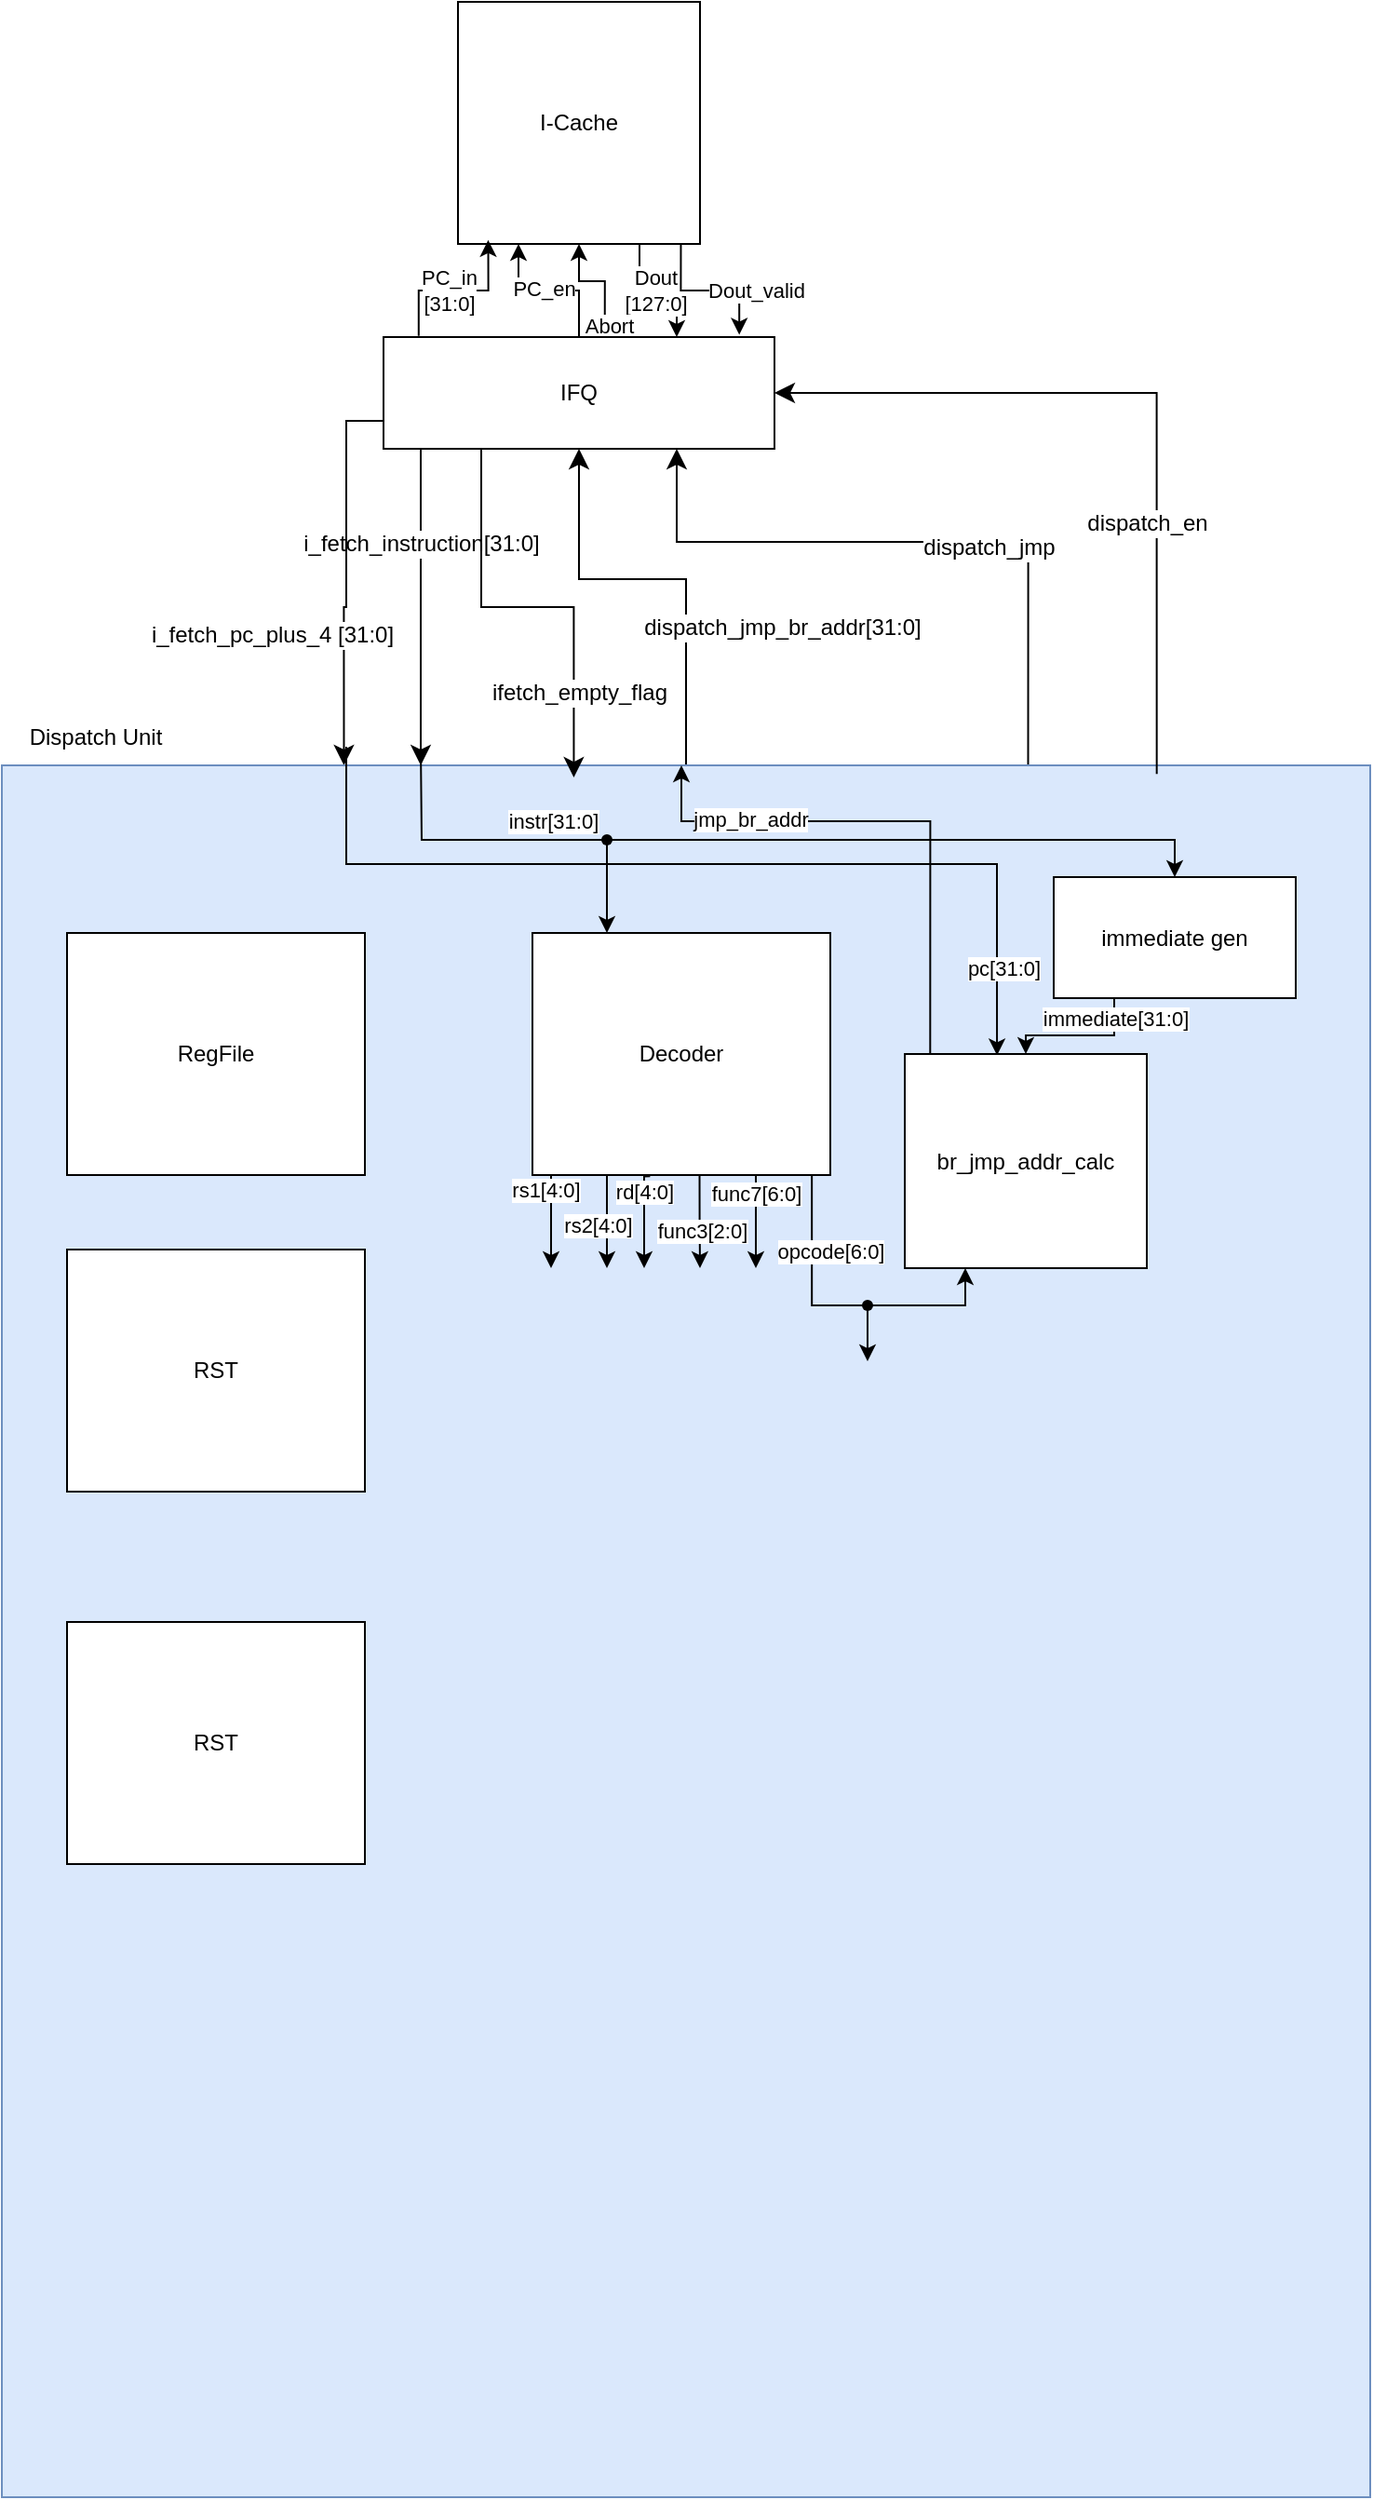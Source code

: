 <mxfile version="24.7.16">
  <diagram name="Page-1" id="PrAhHyFqpY0iZm9ffoHx">
    <mxGraphModel dx="2045" dy="615" grid="1" gridSize="10" guides="1" tooltips="1" connect="1" arrows="1" fold="1" page="1" pageScale="1" pageWidth="850" pageHeight="1100" math="0" shadow="0">
      <root>
        <mxCell id="0" />
        <mxCell id="1" parent="0" />
        <mxCell id="_AcPWI5R-T2uOKAbNlTF-10" style="edgeStyle=orthogonalEdgeStyle;rounded=0;orthogonalLoop=1;jettySize=auto;html=1;exitX=0.75;exitY=1;exitDx=0;exitDy=0;entryX=0.75;entryY=0;entryDx=0;entryDy=0;" parent="1" source="_AcPWI5R-T2uOKAbNlTF-1" target="_AcPWI5R-T2uOKAbNlTF-3" edge="1">
          <mxGeometry relative="1" as="geometry" />
        </mxCell>
        <mxCell id="_AcPWI5R-T2uOKAbNlTF-11" value="Dout&lt;div&gt;[127:0]&lt;/div&gt;" style="edgeLabel;html=1;align=center;verticalAlign=middle;resizable=0;points=[];" parent="_AcPWI5R-T2uOKAbNlTF-10" vertex="1" connectable="0">
          <mxGeometry x="-0.055" relative="1" as="geometry">
            <mxPoint as="offset" />
          </mxGeometry>
        </mxCell>
        <mxCell id="_AcPWI5R-T2uOKAbNlTF-1" value="I-Cache" style="whiteSpace=wrap;html=1;" parent="1" vertex="1">
          <mxGeometry x="100" y="140" width="130" height="130" as="geometry" />
        </mxCell>
        <mxCell id="_AcPWI5R-T2uOKAbNlTF-6" style="edgeStyle=orthogonalEdgeStyle;rounded=0;orthogonalLoop=1;jettySize=auto;html=1;entryX=0.25;entryY=1;entryDx=0;entryDy=0;" parent="1" source="_AcPWI5R-T2uOKAbNlTF-3" target="_AcPWI5R-T2uOKAbNlTF-1" edge="1">
          <mxGeometry relative="1" as="geometry" />
        </mxCell>
        <mxCell id="_AcPWI5R-T2uOKAbNlTF-7" value="PC_en" style="edgeLabel;html=1;align=center;verticalAlign=middle;resizable=0;points=[];" parent="_AcPWI5R-T2uOKAbNlTF-6" vertex="1" connectable="0">
          <mxGeometry x="0.072" y="-1" relative="1" as="geometry">
            <mxPoint as="offset" />
          </mxGeometry>
        </mxCell>
        <mxCell id="_AcPWI5R-T2uOKAbNlTF-8" style="edgeStyle=orthogonalEdgeStyle;rounded=0;orthogonalLoop=1;jettySize=auto;html=1;entryX=0.5;entryY=1;entryDx=0;entryDy=0;exitX=0.566;exitY=0.015;exitDx=0;exitDy=0;exitPerimeter=0;" parent="1" source="_AcPWI5R-T2uOKAbNlTF-3" target="_AcPWI5R-T2uOKAbNlTF-1" edge="1">
          <mxGeometry relative="1" as="geometry">
            <Array as="points">
              <mxPoint x="179" y="290" />
              <mxPoint x="165" y="290" />
            </Array>
          </mxGeometry>
        </mxCell>
        <mxCell id="_AcPWI5R-T2uOKAbNlTF-9" value="Abort" style="edgeLabel;html=1;align=center;verticalAlign=middle;resizable=0;points=[];" parent="_AcPWI5R-T2uOKAbNlTF-8" vertex="1" connectable="0">
          <mxGeometry x="-0.299" relative="1" as="geometry">
            <mxPoint x="2" y="15" as="offset" />
          </mxGeometry>
        </mxCell>
        <mxCell id="oB-aT5vTAcFPeE-sXGdO-3" value="" style="edgeStyle=orthogonalEdgeStyle;rounded=0;orthogonalLoop=1;jettySize=auto;html=1;fontSize=12;startSize=8;endSize=8;startArrow=none;startFill=0;" edge="1" parent="1" source="_AcPWI5R-T2uOKAbNlTF-3" target="cbFBZiRL0tx0ivI146Lf-1">
          <mxGeometry relative="1" as="geometry">
            <Array as="points">
              <mxPoint x="80" y="490" />
              <mxPoint x="80" y="490" />
            </Array>
          </mxGeometry>
        </mxCell>
        <mxCell id="oB-aT5vTAcFPeE-sXGdO-8" value="i_fetch_instruction[31:0]" style="edgeLabel;html=1;align=center;verticalAlign=middle;resizable=0;points=[];fontSize=12;" vertex="1" connectable="0" parent="oB-aT5vTAcFPeE-sXGdO-3">
          <mxGeometry x="-0.419" y="1" relative="1" as="geometry">
            <mxPoint x="-1" y="1" as="offset" />
          </mxGeometry>
        </mxCell>
        <mxCell id="oB-aT5vTAcFPeE-sXGdO-6" style="edgeStyle=orthogonalEdgeStyle;rounded=0;orthogonalLoop=1;jettySize=auto;html=1;entryX=0.25;entryY=0;entryDx=0;entryDy=0;fontSize=12;startSize=8;endSize=8;exitX=0;exitY=0.75;exitDx=0;exitDy=0;" edge="1" parent="1" source="_AcPWI5R-T2uOKAbNlTF-3" target="cbFBZiRL0tx0ivI146Lf-1">
          <mxGeometry relative="1" as="geometry" />
        </mxCell>
        <mxCell id="oB-aT5vTAcFPeE-sXGdO-7" value="i_fetch_pc_plus_4 [31:0]" style="edgeLabel;html=1;align=center;verticalAlign=middle;resizable=0;points=[];fontSize=12;" vertex="1" connectable="0" parent="oB-aT5vTAcFPeE-sXGdO-6">
          <mxGeometry x="0.176" y="-3" relative="1" as="geometry">
            <mxPoint x="-36" y="15" as="offset" />
          </mxGeometry>
        </mxCell>
        <mxCell id="_AcPWI5R-T2uOKAbNlTF-3" value="IFQ" style="whiteSpace=wrap;html=1;shadow=0;" parent="1" vertex="1">
          <mxGeometry x="60" y="320" width="210" height="60" as="geometry" />
        </mxCell>
        <mxCell id="_AcPWI5R-T2uOKAbNlTF-4" style="edgeStyle=orthogonalEdgeStyle;rounded=0;orthogonalLoop=1;jettySize=auto;html=1;entryX=0.125;entryY=0.984;entryDx=0;entryDy=0;entryPerimeter=0;exitX=0.09;exitY=-0.011;exitDx=0;exitDy=0;exitPerimeter=0;" parent="1" source="_AcPWI5R-T2uOKAbNlTF-3" target="_AcPWI5R-T2uOKAbNlTF-1" edge="1">
          <mxGeometry relative="1" as="geometry" />
        </mxCell>
        <mxCell id="_AcPWI5R-T2uOKAbNlTF-5" value="PC_in&lt;div&gt;[31:0]&lt;/div&gt;" style="edgeLabel;html=1;align=center;verticalAlign=middle;resizable=0;points=[];" parent="_AcPWI5R-T2uOKAbNlTF-4" vertex="1" connectable="0">
          <mxGeometry x="-0.083" relative="1" as="geometry">
            <mxPoint as="offset" />
          </mxGeometry>
        </mxCell>
        <mxCell id="_AcPWI5R-T2uOKAbNlTF-12" style="edgeStyle=orthogonalEdgeStyle;rounded=0;orthogonalLoop=1;jettySize=auto;html=1;exitX=0.921;exitY=0.997;exitDx=0;exitDy=0;entryX=0.91;entryY=-0.021;entryDx=0;entryDy=0;entryPerimeter=0;exitPerimeter=0;" parent="1" source="_AcPWI5R-T2uOKAbNlTF-1" target="_AcPWI5R-T2uOKAbNlTF-3" edge="1">
          <mxGeometry relative="1" as="geometry" />
        </mxCell>
        <mxCell id="_AcPWI5R-T2uOKAbNlTF-13" value="Dout_valid" style="edgeLabel;html=1;align=center;verticalAlign=middle;resizable=0;points=[];" parent="_AcPWI5R-T2uOKAbNlTF-12" vertex="1" connectable="0">
          <mxGeometry x="-0.038" relative="1" as="geometry">
            <mxPoint x="27" as="offset" />
          </mxGeometry>
        </mxCell>
        <mxCell id="oB-aT5vTAcFPeE-sXGdO-15" style="edgeStyle=orthogonalEdgeStyle;rounded=0;orthogonalLoop=1;jettySize=auto;html=1;fontSize=12;startSize=8;endSize=8;" edge="1" parent="1" source="cbFBZiRL0tx0ivI146Lf-1" target="_AcPWI5R-T2uOKAbNlTF-3">
          <mxGeometry relative="1" as="geometry">
            <Array as="points">
              <mxPoint x="222" y="450" />
              <mxPoint x="165" y="450" />
            </Array>
          </mxGeometry>
        </mxCell>
        <mxCell id="oB-aT5vTAcFPeE-sXGdO-16" value="dispatch_jmp_br_addr[31:0]" style="edgeLabel;html=1;align=center;verticalAlign=middle;resizable=0;points=[];fontSize=12;" vertex="1" connectable="0" parent="oB-aT5vTAcFPeE-sXGdO-15">
          <mxGeometry x="0.354" relative="1" as="geometry">
            <mxPoint x="105" y="26" as="offset" />
          </mxGeometry>
        </mxCell>
        <mxCell id="oB-aT5vTAcFPeE-sXGdO-17" style="edgeStyle=orthogonalEdgeStyle;rounded=0;orthogonalLoop=1;jettySize=auto;html=1;exitX=0.75;exitY=0;exitDx=0;exitDy=0;entryX=0.75;entryY=1;entryDx=0;entryDy=0;fontSize=12;startSize=8;endSize=8;" edge="1" parent="1" source="cbFBZiRL0tx0ivI146Lf-1" target="_AcPWI5R-T2uOKAbNlTF-3">
          <mxGeometry relative="1" as="geometry">
            <Array as="points">
              <mxPoint x="406" y="430" />
              <mxPoint x="218" y="430" />
            </Array>
          </mxGeometry>
        </mxCell>
        <mxCell id="oB-aT5vTAcFPeE-sXGdO-18" value="dispatch_jmp" style="edgeLabel;html=1;align=center;verticalAlign=middle;resizable=0;points=[];fontSize=12;" vertex="1" connectable="0" parent="oB-aT5vTAcFPeE-sXGdO-17">
          <mxGeometry x="-0.212" y="3" relative="1" as="geometry">
            <mxPoint as="offset" />
          </mxGeometry>
        </mxCell>
        <mxCell id="cbFBZiRL0tx0ivI146Lf-1" value="" style="whiteSpace=wrap;html=1;fillColor=#dae8fc;strokeColor=#6c8ebf;movable=0;resizable=0;rotatable=0;deletable=0;editable=0;locked=1;connectable=0;" parent="1" vertex="1">
          <mxGeometry x="-145" y="550" width="735" height="930" as="geometry" />
        </mxCell>
        <mxCell id="oB-aT5vTAcFPeE-sXGdO-19" style="edgeStyle=orthogonalEdgeStyle;rounded=0;orthogonalLoop=1;jettySize=auto;html=1;entryX=1;entryY=0.5;entryDx=0;entryDy=0;fontSize=12;startSize=8;endSize=8;exitX=0.844;exitY=0.005;exitDx=0;exitDy=0;exitPerimeter=0;" edge="1" parent="1" source="cbFBZiRL0tx0ivI146Lf-1" target="_AcPWI5R-T2uOKAbNlTF-3">
          <mxGeometry relative="1" as="geometry" />
        </mxCell>
        <mxCell id="oB-aT5vTAcFPeE-sXGdO-20" value="dispatch_en" style="edgeLabel;html=1;align=center;verticalAlign=middle;resizable=0;points=[];fontSize=12;" vertex="1" connectable="0" parent="oB-aT5vTAcFPeE-sXGdO-19">
          <mxGeometry x="0.292" relative="1" as="geometry">
            <mxPoint x="55" y="70" as="offset" />
          </mxGeometry>
        </mxCell>
        <mxCell id="cbFBZiRL0tx0ivI146Lf-2" value="Dispatch Unit" style="text;html=1;align=center;verticalAlign=middle;resizable=0;points=[];autosize=1;strokeColor=none;fillColor=none;" parent="1" vertex="1">
          <mxGeometry x="-140" y="520" width="90" height="30" as="geometry" />
        </mxCell>
        <mxCell id="oB-aT5vTAcFPeE-sXGdO-11" style="edgeStyle=orthogonalEdgeStyle;rounded=0;orthogonalLoop=1;jettySize=auto;html=1;exitX=0.25;exitY=1;exitDx=0;exitDy=0;entryX=0.418;entryY=0.007;entryDx=0;entryDy=0;entryPerimeter=0;fontSize=12;startSize=8;endSize=8;" edge="1" parent="1" source="_AcPWI5R-T2uOKAbNlTF-3" target="cbFBZiRL0tx0ivI146Lf-1">
          <mxGeometry relative="1" as="geometry" />
        </mxCell>
        <mxCell id="oB-aT5vTAcFPeE-sXGdO-12" value="ifetch_empty_flag" style="edgeLabel;html=1;align=center;verticalAlign=middle;resizable=0;points=[];fontSize=12;" vertex="1" connectable="0" parent="oB-aT5vTAcFPeE-sXGdO-11">
          <mxGeometry x="0.583" y="-2" relative="1" as="geometry">
            <mxPoint x="5" y="1" as="offset" />
          </mxGeometry>
        </mxCell>
        <mxCell id="oB-aT5vTAcFPeE-sXGdO-27" style="edgeStyle=orthogonalEdgeStyle;rounded=0;orthogonalLoop=1;jettySize=auto;html=1;exitDx=0;exitDy=0;startArrow=none;startFill=0;endArrow=none;endFill=0;" edge="1" parent="1" source="oB-aT5vTAcFPeE-sXGdO-45">
          <mxGeometry relative="1" as="geometry">
            <mxPoint x="80" y="540" as="targetPoint" />
          </mxGeometry>
        </mxCell>
        <mxCell id="oB-aT5vTAcFPeE-sXGdO-28" value="instr[31:0]" style="edgeLabel;html=1;align=center;verticalAlign=middle;resizable=0;points=[];" vertex="1" connectable="0" parent="oB-aT5vTAcFPeE-sXGdO-27">
          <mxGeometry x="0.131" y="2" relative="1" as="geometry">
            <mxPoint x="55" y="-12" as="offset" />
          </mxGeometry>
        </mxCell>
        <mxCell id="oB-aT5vTAcFPeE-sXGdO-29" style="edgeStyle=orthogonalEdgeStyle;rounded=0;orthogonalLoop=1;jettySize=auto;html=1;exitX=0.25;exitY=1;exitDx=0;exitDy=0;" edge="1" parent="1">
          <mxGeometry relative="1" as="geometry">
            <mxPoint x="150" y="820" as="targetPoint" />
            <mxPoint x="150" y="770" as="sourcePoint" />
          </mxGeometry>
        </mxCell>
        <mxCell id="oB-aT5vTAcFPeE-sXGdO-30" value="rs1[4:0]" style="edgeLabel;html=1;align=center;verticalAlign=middle;resizable=0;points=[];" vertex="1" connectable="0" parent="oB-aT5vTAcFPeE-sXGdO-29">
          <mxGeometry x="-0.438" y="-3" relative="1" as="geometry">
            <mxPoint y="-6" as="offset" />
          </mxGeometry>
        </mxCell>
        <mxCell id="oB-aT5vTAcFPeE-sXGdO-31" style="edgeStyle=orthogonalEdgeStyle;rounded=0;orthogonalLoop=1;jettySize=auto;html=1;exitX=0.25;exitY=1;exitDx=0;exitDy=0;" edge="1" parent="1" source="oB-aT5vTAcFPeE-sXGdO-21">
          <mxGeometry relative="1" as="geometry">
            <mxPoint x="180" y="820" as="targetPoint" />
          </mxGeometry>
        </mxCell>
        <mxCell id="oB-aT5vTAcFPeE-sXGdO-32" value="rs2[4:0]" style="edgeLabel;html=1;align=center;verticalAlign=middle;resizable=0;points=[];" vertex="1" connectable="0" parent="oB-aT5vTAcFPeE-sXGdO-31">
          <mxGeometry x="-0.549" y="2" relative="1" as="geometry">
            <mxPoint x="-7" y="15" as="offset" />
          </mxGeometry>
        </mxCell>
        <mxCell id="oB-aT5vTAcFPeE-sXGdO-33" style="edgeStyle=orthogonalEdgeStyle;rounded=0;orthogonalLoop=1;jettySize=auto;html=1;exitX=0.395;exitY=1.005;exitDx=0;exitDy=0;exitPerimeter=0;" edge="1" parent="1" source="oB-aT5vTAcFPeE-sXGdO-21">
          <mxGeometry relative="1" as="geometry">
            <mxPoint x="200" y="820" as="targetPoint" />
            <Array as="points">
              <mxPoint x="200" y="771" />
              <mxPoint x="200" y="820" />
            </Array>
          </mxGeometry>
        </mxCell>
        <mxCell id="oB-aT5vTAcFPeE-sXGdO-34" value="rd[4:0]" style="edgeLabel;html=1;align=center;verticalAlign=middle;resizable=0;points=[];" vertex="1" connectable="0" parent="oB-aT5vTAcFPeE-sXGdO-33">
          <mxGeometry x="-0.042" relative="1" as="geometry">
            <mxPoint y="-14" as="offset" />
          </mxGeometry>
        </mxCell>
        <mxCell id="oB-aT5vTAcFPeE-sXGdO-35" style="edgeStyle=orthogonalEdgeStyle;rounded=0;orthogonalLoop=1;jettySize=auto;html=1;exitDx=0;exitDy=0;" edge="1" parent="1" source="oB-aT5vTAcFPeE-sXGdO-51">
          <mxGeometry relative="1" as="geometry">
            <mxPoint x="320" y="870" as="targetPoint" />
            <mxPoint x="240" y="770" as="sourcePoint" />
          </mxGeometry>
        </mxCell>
        <mxCell id="oB-aT5vTAcFPeE-sXGdO-37" style="edgeStyle=orthogonalEdgeStyle;rounded=0;orthogonalLoop=1;jettySize=auto;html=1;exitX=0.561;exitY=1;exitDx=0;exitDy=0;exitPerimeter=0;" edge="1" parent="1" source="oB-aT5vTAcFPeE-sXGdO-21">
          <mxGeometry relative="1" as="geometry">
            <mxPoint x="230" y="820" as="targetPoint" />
          </mxGeometry>
        </mxCell>
        <mxCell id="oB-aT5vTAcFPeE-sXGdO-38" value="func3[2:0]" style="edgeLabel;html=1;align=center;verticalAlign=middle;resizable=0;points=[];" vertex="1" connectable="0" parent="oB-aT5vTAcFPeE-sXGdO-37">
          <mxGeometry x="0.139" y="-3" relative="1" as="geometry">
            <mxPoint x="3" y="2" as="offset" />
          </mxGeometry>
        </mxCell>
        <mxCell id="oB-aT5vTAcFPeE-sXGdO-39" style="edgeStyle=orthogonalEdgeStyle;rounded=0;orthogonalLoop=1;jettySize=auto;html=1;" edge="1" parent="1">
          <mxGeometry relative="1" as="geometry">
            <mxPoint x="260" y="820" as="targetPoint" />
            <mxPoint x="260" y="770" as="sourcePoint" />
          </mxGeometry>
        </mxCell>
        <mxCell id="oB-aT5vTAcFPeE-sXGdO-40" value="func7[6:0]" style="edgeLabel;html=1;align=center;verticalAlign=middle;resizable=0;points=[];" vertex="1" connectable="0" parent="oB-aT5vTAcFPeE-sXGdO-39">
          <mxGeometry x="-0.042" relative="1" as="geometry">
            <mxPoint y="-14" as="offset" />
          </mxGeometry>
        </mxCell>
        <mxCell id="oB-aT5vTAcFPeE-sXGdO-21" value="Decoder" style="whiteSpace=wrap;html=1;" vertex="1" parent="1">
          <mxGeometry x="140" y="640" width="160" height="130" as="geometry" />
        </mxCell>
        <mxCell id="oB-aT5vTAcFPeE-sXGdO-22" value="RegFile" style="whiteSpace=wrap;html=1;" vertex="1" parent="1">
          <mxGeometry x="-110" y="640" width="160" height="130" as="geometry" />
        </mxCell>
        <mxCell id="oB-aT5vTAcFPeE-sXGdO-23" value="RST" style="whiteSpace=wrap;html=1;" vertex="1" parent="1">
          <mxGeometry x="-110" y="810" width="160" height="130" as="geometry" />
        </mxCell>
        <mxCell id="oB-aT5vTAcFPeE-sXGdO-24" value="RST" style="whiteSpace=wrap;html=1;" vertex="1" parent="1">
          <mxGeometry x="-110" y="1010" width="160" height="130" as="geometry" />
        </mxCell>
        <mxCell id="oB-aT5vTAcFPeE-sXGdO-42" style="edgeStyle=orthogonalEdgeStyle;rounded=0;orthogonalLoop=1;jettySize=auto;html=1;exitX=0.381;exitY=0.006;exitDx=0;exitDy=0;startArrow=classic;startFill=1;endArrow=none;endFill=0;exitPerimeter=0;" edge="1" parent="1" source="oB-aT5vTAcFPeE-sXGdO-41">
          <mxGeometry relative="1" as="geometry">
            <mxPoint x="40" y="540" as="targetPoint" />
            <Array as="points">
              <mxPoint x="390" y="603" />
              <mxPoint x="40" y="603" />
            </Array>
          </mxGeometry>
        </mxCell>
        <mxCell id="oB-aT5vTAcFPeE-sXGdO-43" value="pc[31:0]" style="edgeLabel;html=1;align=center;verticalAlign=middle;resizable=0;points=[];" vertex="1" connectable="0" parent="oB-aT5vTAcFPeE-sXGdO-42">
          <mxGeometry x="-0.819" y="-3" relative="1" as="geometry">
            <mxPoint as="offset" />
          </mxGeometry>
        </mxCell>
        <mxCell id="oB-aT5vTAcFPeE-sXGdO-55" style="edgeStyle=orthogonalEdgeStyle;rounded=0;orthogonalLoop=1;jettySize=auto;html=1;exitX=0.105;exitY=0.007;exitDx=0;exitDy=0;exitPerimeter=0;" edge="1" parent="1" source="oB-aT5vTAcFPeE-sXGdO-41">
          <mxGeometry relative="1" as="geometry">
            <mxPoint x="220" y="550" as="targetPoint" />
            <Array as="points">
              <mxPoint x="354" y="580" />
              <mxPoint x="220" y="580" />
            </Array>
          </mxGeometry>
        </mxCell>
        <mxCell id="oB-aT5vTAcFPeE-sXGdO-56" value="jmp_br_addr" style="edgeLabel;html=1;align=center;verticalAlign=middle;resizable=0;points=[];" vertex="1" connectable="0" parent="oB-aT5vTAcFPeE-sXGdO-55">
          <mxGeometry x="0.536" y="-1" relative="1" as="geometry">
            <mxPoint as="offset" />
          </mxGeometry>
        </mxCell>
        <mxCell id="oB-aT5vTAcFPeE-sXGdO-41" value="br_jmp_addr_calc" style="whiteSpace=wrap;html=1;" vertex="1" parent="1">
          <mxGeometry x="340" y="705" width="130" height="115" as="geometry" />
        </mxCell>
        <mxCell id="oB-aT5vTAcFPeE-sXGdO-49" style="edgeStyle=orthogonalEdgeStyle;rounded=0;orthogonalLoop=1;jettySize=auto;html=1;exitX=0.25;exitY=1;exitDx=0;exitDy=0;" edge="1" parent="1" source="oB-aT5vTAcFPeE-sXGdO-44" target="oB-aT5vTAcFPeE-sXGdO-41">
          <mxGeometry relative="1" as="geometry" />
        </mxCell>
        <mxCell id="oB-aT5vTAcFPeE-sXGdO-50" value="immediate[31:0]" style="edgeLabel;html=1;align=center;verticalAlign=middle;resizable=0;points=[];" vertex="1" connectable="0" parent="oB-aT5vTAcFPeE-sXGdO-49">
          <mxGeometry x="-0.718" relative="1" as="geometry">
            <mxPoint as="offset" />
          </mxGeometry>
        </mxCell>
        <mxCell id="oB-aT5vTAcFPeE-sXGdO-44" value="immediate gen" style="whiteSpace=wrap;html=1;" vertex="1" parent="1">
          <mxGeometry x="420" y="610" width="130" height="65" as="geometry" />
        </mxCell>
        <mxCell id="oB-aT5vTAcFPeE-sXGdO-46" value="" style="edgeStyle=orthogonalEdgeStyle;rounded=0;orthogonalLoop=1;jettySize=auto;html=1;exitX=0.25;exitY=0;exitDx=0;exitDy=0;startArrow=classic;startFill=1;endArrow=none;endFill=0;" edge="1" parent="1" source="oB-aT5vTAcFPeE-sXGdO-21" target="oB-aT5vTAcFPeE-sXGdO-45">
          <mxGeometry relative="1" as="geometry">
            <mxPoint x="80" y="540" as="targetPoint" />
            <mxPoint x="180" y="640" as="sourcePoint" />
          </mxGeometry>
        </mxCell>
        <mxCell id="oB-aT5vTAcFPeE-sXGdO-48" style="edgeStyle=orthogonalEdgeStyle;rounded=0;orthogonalLoop=1;jettySize=auto;html=1;entryX=0.5;entryY=0;entryDx=0;entryDy=0;" edge="1" parent="1" source="oB-aT5vTAcFPeE-sXGdO-45" target="oB-aT5vTAcFPeE-sXGdO-44">
          <mxGeometry relative="1" as="geometry">
            <mxPoint x="480" y="610" as="targetPoint" />
          </mxGeometry>
        </mxCell>
        <mxCell id="oB-aT5vTAcFPeE-sXGdO-45" value="" style="shape=waypoint;sketch=0;size=6;pointerEvents=1;points=[];fillColor=none;resizable=0;rotatable=0;perimeter=centerPerimeter;snapToPoint=1;" vertex="1" parent="1">
          <mxGeometry x="170" y="580" width="20" height="20" as="geometry" />
        </mxCell>
        <mxCell id="oB-aT5vTAcFPeE-sXGdO-52" value="" style="edgeStyle=orthogonalEdgeStyle;rounded=0;orthogonalLoop=1;jettySize=auto;html=1;exitX=0.938;exitY=1;exitDx=0;exitDy=0;endArrow=none;endFill=0;exitPerimeter=0;" edge="1" parent="1" source="oB-aT5vTAcFPeE-sXGdO-21" target="oB-aT5vTAcFPeE-sXGdO-51">
          <mxGeometry relative="1" as="geometry">
            <mxPoint x="220" y="860" as="targetPoint" />
            <mxPoint x="220" y="770" as="sourcePoint" />
            <Array as="points">
              <mxPoint x="290" y="840" />
            </Array>
          </mxGeometry>
        </mxCell>
        <mxCell id="oB-aT5vTAcFPeE-sXGdO-53" value="opcode[6:0]" style="edgeLabel;html=1;align=center;verticalAlign=middle;resizable=0;points=[];" vertex="1" connectable="0" parent="oB-aT5vTAcFPeE-sXGdO-52">
          <mxGeometry x="-0.432" y="-1" relative="1" as="geometry">
            <mxPoint x="11" y="12" as="offset" />
          </mxGeometry>
        </mxCell>
        <mxCell id="oB-aT5vTAcFPeE-sXGdO-54" style="edgeStyle=orthogonalEdgeStyle;rounded=0;orthogonalLoop=1;jettySize=auto;html=1;entryX=0.25;entryY=1;entryDx=0;entryDy=0;" edge="1" parent="1" source="oB-aT5vTAcFPeE-sXGdO-51" target="oB-aT5vTAcFPeE-sXGdO-41">
          <mxGeometry relative="1" as="geometry" />
        </mxCell>
        <mxCell id="oB-aT5vTAcFPeE-sXGdO-51" value="" style="shape=waypoint;sketch=0;size=6;pointerEvents=1;points=[];fillColor=none;resizable=0;rotatable=0;perimeter=centerPerimeter;snapToPoint=1;" vertex="1" parent="1">
          <mxGeometry x="310" y="830" width="20" height="20" as="geometry" />
        </mxCell>
      </root>
    </mxGraphModel>
  </diagram>
</mxfile>
